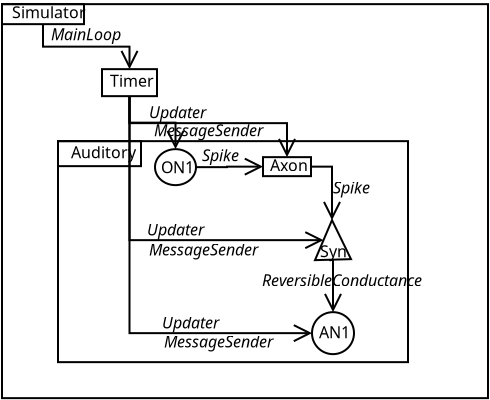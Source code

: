 <?xml version="1.0" encoding="UTF-8"?>
<dia:diagram xmlns:dia="http://www.lysator.liu.se/~alla/dia/">
  <dia:layer name="Background" visible="true">
    <dia:object type="Standard - Box" version="0" id="O0">
      <dia:attribute name="obj_pos">
        <dia:point val="4.5,3.55"/>
      </dia:attribute>
      <dia:attribute name="obj_bb">
        <dia:rectangle val="4.45,3.5;28.85,23.3"/>
      </dia:attribute>
      <dia:attribute name="elem_corner">
        <dia:point val="4.5,3.55"/>
      </dia:attribute>
      <dia:attribute name="elem_width">
        <dia:real val="24.3"/>
      </dia:attribute>
      <dia:attribute name="elem_height">
        <dia:real val="19.7"/>
      </dia:attribute>
      <dia:attribute name="show_background">
        <dia:boolean val="false"/>
      </dia:attribute>
    </dia:object>
    <dia:object type="Standard - Text" version="0" id="O1">
      <dia:attribute name="obj_pos">
        <dia:point val="5,4.25"/>
      </dia:attribute>
      <dia:attribute name="obj_bb">
        <dia:rectangle val="5,3.5;8.15,4.7"/>
      </dia:attribute>
      <dia:attribute name="text">
        <dia:composite type="text">
          <dia:attribute name="string">
            <dia:string>#Simulator#</dia:string>
          </dia:attribute>
          <dia:attribute name="font">
            <dia:font family="sans" style="0" name="Helvetica"/>
          </dia:attribute>
          <dia:attribute name="height">
            <dia:real val="1"/>
          </dia:attribute>
          <dia:attribute name="pos">
            <dia:point val="5,4.25"/>
          </dia:attribute>
          <dia:attribute name="color">
            <dia:color val="#000000"/>
          </dia:attribute>
          <dia:attribute name="alignment">
            <dia:enum val="0"/>
          </dia:attribute>
        </dia:composite>
      </dia:attribute>
    </dia:object>
    <dia:object type="Standard - Box" version="0" id="O2">
      <dia:attribute name="obj_pos">
        <dia:point val="9.5,6.8"/>
      </dia:attribute>
      <dia:attribute name="obj_bb">
        <dia:rectangle val="9.45,6.75;12.3,8.2"/>
      </dia:attribute>
      <dia:attribute name="elem_corner">
        <dia:point val="9.5,6.8"/>
      </dia:attribute>
      <dia:attribute name="elem_width">
        <dia:real val="2.75"/>
      </dia:attribute>
      <dia:attribute name="elem_height">
        <dia:real val="1.35"/>
      </dia:attribute>
      <dia:attribute name="show_background">
        <dia:boolean val="false"/>
      </dia:attribute>
    </dia:object>
    <dia:object type="Standard - Text" version="0" id="O3">
      <dia:attribute name="obj_pos">
        <dia:point val="9.9,7.675"/>
      </dia:attribute>
      <dia:attribute name="obj_bb">
        <dia:rectangle val="9.9,6.925;11.8,8.125"/>
      </dia:attribute>
      <dia:attribute name="text">
        <dia:composite type="text">
          <dia:attribute name="string">
            <dia:string>#Timer#</dia:string>
          </dia:attribute>
          <dia:attribute name="font">
            <dia:font family="sans" style="0" name="Helvetica"/>
          </dia:attribute>
          <dia:attribute name="height">
            <dia:real val="1"/>
          </dia:attribute>
          <dia:attribute name="pos">
            <dia:point val="9.9,7.675"/>
          </dia:attribute>
          <dia:attribute name="color">
            <dia:color val="#000000"/>
          </dia:attribute>
          <dia:attribute name="alignment">
            <dia:enum val="0"/>
          </dia:attribute>
        </dia:composite>
      </dia:attribute>
    </dia:object>
    <dia:object type="Standard - Box" version="0" id="O4">
      <dia:attribute name="obj_pos">
        <dia:point val="4.5,3.55"/>
      </dia:attribute>
      <dia:attribute name="obj_bb">
        <dia:rectangle val="4.45,3.5;8.65,4.6"/>
      </dia:attribute>
      <dia:attribute name="elem_corner">
        <dia:point val="4.5,3.55"/>
      </dia:attribute>
      <dia:attribute name="elem_width">
        <dia:real val="4.1"/>
      </dia:attribute>
      <dia:attribute name="elem_height">
        <dia:real val="1"/>
      </dia:attribute>
      <dia:attribute name="show_background">
        <dia:boolean val="false"/>
      </dia:attribute>
    </dia:object>
    <dia:object type="Standard - ZigZagLine" version="0" id="O5">
      <dia:attribute name="obj_pos">
        <dia:point val="6.55,4.55"/>
      </dia:attribute>
      <dia:attribute name="obj_bb">
        <dia:rectangle val="6.5,4.5;11.675,6.85"/>
      </dia:attribute>
      <dia:attribute name="orth_points">
        <dia:point val="6.55,4.55"/>
        <dia:point val="6.55,5.675"/>
        <dia:point val="10.875,5.675"/>
        <dia:point val="10.875,6.8"/>
      </dia:attribute>
      <dia:attribute name="orth_orient">
        <dia:enum val="1"/>
        <dia:enum val="0"/>
        <dia:enum val="1"/>
      </dia:attribute>
      <dia:attribute name="end_arrow">
        <dia:enum val="1"/>
      </dia:attribute>
      <dia:attribute name="end_arrow_length">
        <dia:real val="0.8"/>
      </dia:attribute>
      <dia:attribute name="end_arrow_width">
        <dia:real val="0.8"/>
      </dia:attribute>
      <dia:connections>
        <dia:connection handle="0" to="O4" connection="6"/>
        <dia:connection handle="1" to="O2" connection="1"/>
      </dia:connections>
    </dia:object>
    <dia:object type="Standard - Text" version="0" id="O6">
      <dia:attribute name="obj_pos">
        <dia:point val="7.05,5.3"/>
      </dia:attribute>
      <dia:attribute name="obj_bb">
        <dia:rectangle val="7.05,4.7;7.05,5.7"/>
      </dia:attribute>
      <dia:attribute name="text">
        <dia:composite type="text">
          <dia:attribute name="string">
            <dia:string>##</dia:string>
          </dia:attribute>
          <dia:attribute name="font">
            <dia:font family="sans" style="0" name="Helvetica"/>
          </dia:attribute>
          <dia:attribute name="height">
            <dia:real val="0.8"/>
          </dia:attribute>
          <dia:attribute name="pos">
            <dia:point val="7.05,5.3"/>
          </dia:attribute>
          <dia:attribute name="color">
            <dia:color val="#000000"/>
          </dia:attribute>
          <dia:attribute name="alignment">
            <dia:enum val="0"/>
          </dia:attribute>
        </dia:composite>
      </dia:attribute>
    </dia:object>
    <dia:object type="Standard - Text" version="0" id="O7">
      <dia:attribute name="obj_pos">
        <dia:point val="6.95,5.35"/>
      </dia:attribute>
      <dia:attribute name="obj_bb">
        <dia:rectangle val="6.95,4.6;10.2,5.8"/>
      </dia:attribute>
      <dia:attribute name="text">
        <dia:composite type="text">
          <dia:attribute name="string">
            <dia:string>#MainLoop#</dia:string>
          </dia:attribute>
          <dia:attribute name="font">
            <dia:font family="sans" style="8" name="Helvetica"/>
          </dia:attribute>
          <dia:attribute name="height">
            <dia:real val="1"/>
          </dia:attribute>
          <dia:attribute name="pos">
            <dia:point val="6.95,5.35"/>
          </dia:attribute>
          <dia:attribute name="color">
            <dia:color val="#000000"/>
          </dia:attribute>
          <dia:attribute name="alignment">
            <dia:enum val="0"/>
          </dia:attribute>
        </dia:composite>
      </dia:attribute>
    </dia:object>
    <dia:object type="Standard - Box" version="0" id="O8">
      <dia:attribute name="obj_pos">
        <dia:point val="7.3,10.4"/>
      </dia:attribute>
      <dia:attribute name="obj_bb">
        <dia:rectangle val="7.25,10.35;24.85,21.5"/>
      </dia:attribute>
      <dia:attribute name="elem_corner">
        <dia:point val="7.3,10.4"/>
      </dia:attribute>
      <dia:attribute name="elem_width">
        <dia:real val="17.5"/>
      </dia:attribute>
      <dia:attribute name="elem_height">
        <dia:real val="11.05"/>
      </dia:attribute>
      <dia:attribute name="show_background">
        <dia:boolean val="false"/>
      </dia:attribute>
    </dia:object>
    <dia:object type="Standard - Box" version="0" id="O9">
      <dia:attribute name="obj_pos">
        <dia:point val="7.3,10.4"/>
      </dia:attribute>
      <dia:attribute name="obj_bb">
        <dia:rectangle val="7.25,10.35;11.5,11.7"/>
      </dia:attribute>
      <dia:attribute name="elem_corner">
        <dia:point val="7.3,10.4"/>
      </dia:attribute>
      <dia:attribute name="elem_width">
        <dia:real val="4.15"/>
      </dia:attribute>
      <dia:attribute name="elem_height">
        <dia:real val="1.25"/>
      </dia:attribute>
      <dia:attribute name="show_background">
        <dia:boolean val="false"/>
      </dia:attribute>
    </dia:object>
    <dia:object type="Standard - Text" version="0" id="O10">
      <dia:attribute name="obj_pos">
        <dia:point val="7.95,11.25"/>
      </dia:attribute>
      <dia:attribute name="obj_bb">
        <dia:rectangle val="7.95,10.5;10.7,11.7"/>
      </dia:attribute>
      <dia:attribute name="text">
        <dia:composite type="text">
          <dia:attribute name="string">
            <dia:string>#Auditory#</dia:string>
          </dia:attribute>
          <dia:attribute name="font">
            <dia:font family="sans" style="0" name="Helvetica"/>
          </dia:attribute>
          <dia:attribute name="height">
            <dia:real val="1"/>
          </dia:attribute>
          <dia:attribute name="pos">
            <dia:point val="7.95,11.25"/>
          </dia:attribute>
          <dia:attribute name="color">
            <dia:color val="#000000"/>
          </dia:attribute>
          <dia:attribute name="alignment">
            <dia:enum val="0"/>
          </dia:attribute>
        </dia:composite>
      </dia:attribute>
    </dia:object>
    <dia:object type="Standard - Text" version="0" id="O11">
      <dia:attribute name="obj_pos">
        <dia:point val="12.45,12"/>
      </dia:attribute>
      <dia:attribute name="obj_bb">
        <dia:rectangle val="12.45,11.25;13.95,12.45"/>
      </dia:attribute>
      <dia:attribute name="text">
        <dia:composite type="text">
          <dia:attribute name="string">
            <dia:string>#ON1#</dia:string>
          </dia:attribute>
          <dia:attribute name="font">
            <dia:font family="sans" style="0" name="Helvetica"/>
          </dia:attribute>
          <dia:attribute name="height">
            <dia:real val="1"/>
          </dia:attribute>
          <dia:attribute name="pos">
            <dia:point val="12.45,12"/>
          </dia:attribute>
          <dia:attribute name="color">
            <dia:color val="#000000"/>
          </dia:attribute>
          <dia:attribute name="alignment">
            <dia:enum val="0"/>
          </dia:attribute>
        </dia:composite>
      </dia:attribute>
    </dia:object>
    <dia:object type="Standard - ZigZagLine" version="0" id="O12">
      <dia:attribute name="obj_pos">
        <dia:point val="10.875,8.15"/>
      </dia:attribute>
      <dia:attribute name="obj_bb">
        <dia:rectangle val="10.825,8.1;13.975,10.85"/>
      </dia:attribute>
      <dia:attribute name="orth_points">
        <dia:point val="10.875,8.15"/>
        <dia:point val="10.875,9.475"/>
        <dia:point val="13.175,9.475"/>
        <dia:point val="13.175,10.8"/>
      </dia:attribute>
      <dia:attribute name="orth_orient">
        <dia:enum val="1"/>
        <dia:enum val="0"/>
        <dia:enum val="1"/>
      </dia:attribute>
      <dia:attribute name="end_arrow">
        <dia:enum val="1"/>
      </dia:attribute>
      <dia:attribute name="end_arrow_length">
        <dia:real val="0.8"/>
      </dia:attribute>
      <dia:attribute name="end_arrow_width">
        <dia:real val="0.8"/>
      </dia:attribute>
      <dia:connections>
        <dia:connection handle="0" to="O2" connection="6"/>
        <dia:connection handle="1" to="O16" connection="1"/>
      </dia:connections>
    </dia:object>
    <dia:object type="Standard - Text" version="0" id="O13">
      <dia:attribute name="obj_pos">
        <dia:point val="11.85,9.25"/>
      </dia:attribute>
      <dia:attribute name="obj_bb">
        <dia:rectangle val="11.826,8.476;14.5,9.748"/>
      </dia:attribute>
      <dia:attribute name="text">
        <dia:composite type="text">
          <dia:attribute name="string">
            <dia:string>#Updater#</dia:string>
          </dia:attribute>
          <dia:attribute name="font">
            <dia:font family="sans" style="8" name="Helvetica"/>
          </dia:attribute>
          <dia:attribute name="height">
            <dia:real val="1"/>
          </dia:attribute>
          <dia:attribute name="pos">
            <dia:point val="11.85,9.25"/>
          </dia:attribute>
          <dia:attribute name="color">
            <dia:color val="#000000"/>
          </dia:attribute>
          <dia:attribute name="alignment">
            <dia:enum val="0"/>
          </dia:attribute>
        </dia:composite>
      </dia:attribute>
    </dia:object>
    <dia:object type="Standard - Text" version="0" id="O14">
      <dia:attribute name="obj_pos">
        <dia:point val="12.1,10.15"/>
      </dia:attribute>
      <dia:attribute name="obj_bb">
        <dia:rectangle val="12.1,9.4;17.85,10.6"/>
      </dia:attribute>
      <dia:attribute name="text">
        <dia:composite type="text">
          <dia:attribute name="string">
            <dia:string>#MessageSender#</dia:string>
          </dia:attribute>
          <dia:attribute name="font">
            <dia:font family="sans" style="8" name="Helvetica"/>
          </dia:attribute>
          <dia:attribute name="height">
            <dia:real val="1"/>
          </dia:attribute>
          <dia:attribute name="pos">
            <dia:point val="12.1,10.15"/>
          </dia:attribute>
          <dia:attribute name="color">
            <dia:color val="#000000"/>
          </dia:attribute>
          <dia:attribute name="alignment">
            <dia:enum val="0"/>
          </dia:attribute>
        </dia:composite>
      </dia:attribute>
    </dia:object>
    <dia:object type="Standard - Text" version="0" id="O15">
      <dia:attribute name="obj_pos">
        <dia:point val="20.35,20.25"/>
      </dia:attribute>
      <dia:attribute name="obj_bb">
        <dia:rectangle val="20.35,19.5;21.7,20.7"/>
      </dia:attribute>
      <dia:attribute name="text">
        <dia:composite type="text">
          <dia:attribute name="string">
            <dia:string>#AN1#</dia:string>
          </dia:attribute>
          <dia:attribute name="font">
            <dia:font family="sans" style="0" name="Helvetica"/>
          </dia:attribute>
          <dia:attribute name="height">
            <dia:real val="1"/>
          </dia:attribute>
          <dia:attribute name="pos">
            <dia:point val="20.35,20.25"/>
          </dia:attribute>
          <dia:attribute name="color">
            <dia:color val="#000000"/>
          </dia:attribute>
          <dia:attribute name="alignment">
            <dia:enum val="0"/>
          </dia:attribute>
        </dia:composite>
      </dia:attribute>
    </dia:object>
    <dia:object type="Standard - Ellipse" version="0" id="O16">
      <dia:attribute name="obj_pos">
        <dia:point val="12.15,10.8"/>
      </dia:attribute>
      <dia:attribute name="obj_bb">
        <dia:rectangle val="12.1,10.75;14.25,12.65"/>
      </dia:attribute>
      <dia:attribute name="elem_corner">
        <dia:point val="12.15,10.8"/>
      </dia:attribute>
      <dia:attribute name="elem_width">
        <dia:real val="2.05"/>
      </dia:attribute>
      <dia:attribute name="elem_height">
        <dia:real val="1.8"/>
      </dia:attribute>
      <dia:attribute name="show_background">
        <dia:boolean val="false"/>
      </dia:attribute>
    </dia:object>
    <dia:object type="Standard - Ellipse" version="0" id="O17">
      <dia:attribute name="obj_pos">
        <dia:point val="20,18.95"/>
      </dia:attribute>
      <dia:attribute name="obj_bb">
        <dia:rectangle val="19.95,18.9;22.15,21.1"/>
      </dia:attribute>
      <dia:attribute name="elem_corner">
        <dia:point val="20,18.95"/>
      </dia:attribute>
      <dia:attribute name="elem_width">
        <dia:real val="2.1"/>
      </dia:attribute>
      <dia:attribute name="elem_height">
        <dia:real val="2.1"/>
      </dia:attribute>
      <dia:attribute name="show_background">
        <dia:boolean val="false"/>
      </dia:attribute>
    </dia:object>
    <dia:object type="Standard - Polygon" version="0" id="O18">
      <dia:attribute name="obj_pos">
        <dia:point val="20.15,16.35"/>
      </dia:attribute>
      <dia:attribute name="obj_bb">
        <dia:rectangle val="20.073,14.229;22.029,16.402"/>
      </dia:attribute>
      <dia:attribute name="poly_points">
        <dia:point val="20.15,16.35"/>
        <dia:point val="21,14.35"/>
        <dia:point val="21.95,16.3"/>
      </dia:attribute>
      <dia:attribute name="show_background">
        <dia:boolean val="true"/>
      </dia:attribute>
    </dia:object>
    <dia:object type="Standard - ZigZagLine" version="0" id="O19">
      <dia:attribute name="obj_pos">
        <dia:point val="21.05,16.325"/>
      </dia:attribute>
      <dia:attribute name="obj_bb">
        <dia:rectangle val="21,16.325;21.1,19.021"/>
      </dia:attribute>
      <dia:attribute name="orth_points">
        <dia:point val="21.05,16.325"/>
        <dia:point val="21.05,16.325"/>
        <dia:point val="21.05,18.95"/>
        <dia:point val="21.05,18.95"/>
      </dia:attribute>
      <dia:attribute name="orth_orient">
        <dia:enum val="0"/>
        <dia:enum val="1"/>
        <dia:enum val="0"/>
      </dia:attribute>
      <dia:attribute name="end_arrow">
        <dia:enum val="1"/>
      </dia:attribute>
      <dia:attribute name="end_arrow_length">
        <dia:real val="0.8"/>
      </dia:attribute>
      <dia:attribute name="end_arrow_width">
        <dia:real val="0.8"/>
      </dia:attribute>
      <dia:connections>
        <dia:connection handle="0" to="O18" connection="5"/>
        <dia:connection handle="1" to="O17" connection="1"/>
      </dia:connections>
    </dia:object>
    <dia:object type="Standard - Text" version="0" id="O20">
      <dia:attribute name="obj_pos">
        <dia:point val="14.5,11.4"/>
      </dia:attribute>
      <dia:attribute name="obj_bb">
        <dia:rectangle val="14.5,10.65;16.35,11.85"/>
      </dia:attribute>
      <dia:attribute name="text">
        <dia:composite type="text">
          <dia:attribute name="string">
            <dia:string>#Spike#</dia:string>
          </dia:attribute>
          <dia:attribute name="font">
            <dia:font family="sans" style="8" name="Helvetica"/>
          </dia:attribute>
          <dia:attribute name="height">
            <dia:real val="1"/>
          </dia:attribute>
          <dia:attribute name="pos">
            <dia:point val="14.5,11.4"/>
          </dia:attribute>
          <dia:attribute name="color">
            <dia:color val="#000000"/>
          </dia:attribute>
          <dia:attribute name="alignment">
            <dia:enum val="0"/>
          </dia:attribute>
        </dia:composite>
      </dia:attribute>
    </dia:object>
    <dia:object type="Standard - Text" version="0" id="O21">
      <dia:attribute name="obj_pos">
        <dia:point val="17.5,17.65"/>
      </dia:attribute>
      <dia:attribute name="obj_bb">
        <dia:rectangle val="17.5,16.9;25.6,18.1"/>
      </dia:attribute>
      <dia:attribute name="text">
        <dia:composite type="text">
          <dia:attribute name="string">
            <dia:string>#ReversibleConductance#</dia:string>
          </dia:attribute>
          <dia:attribute name="font">
            <dia:font family="sans" style="8" name="Helvetica"/>
          </dia:attribute>
          <dia:attribute name="height">
            <dia:real val="1"/>
          </dia:attribute>
          <dia:attribute name="pos">
            <dia:point val="17.5,17.65"/>
          </dia:attribute>
          <dia:attribute name="color">
            <dia:color val="#000000"/>
          </dia:attribute>
          <dia:attribute name="alignment">
            <dia:enum val="0"/>
          </dia:attribute>
        </dia:composite>
      </dia:attribute>
    </dia:object>
    <dia:object type="Standard - ZigZagLine" version="0" id="O22">
      <dia:attribute name="obj_pos">
        <dia:point val="10.875,8.15"/>
      </dia:attribute>
      <dia:attribute name="obj_bb">
        <dia:rectangle val="10.825,8.1;20.625,16.15"/>
      </dia:attribute>
      <dia:attribute name="orth_points">
        <dia:point val="10.875,8.15"/>
        <dia:point val="10.875,15.35"/>
        <dia:point val="20.575,15.35"/>
      </dia:attribute>
      <dia:attribute name="orth_orient">
        <dia:enum val="1"/>
        <dia:enum val="0"/>
      </dia:attribute>
      <dia:attribute name="end_arrow">
        <dia:enum val="1"/>
      </dia:attribute>
      <dia:attribute name="end_arrow_length">
        <dia:real val="0.8"/>
      </dia:attribute>
      <dia:attribute name="end_arrow_width">
        <dia:real val="0.8"/>
      </dia:attribute>
      <dia:connections>
        <dia:connection handle="0" to="O2" connection="6"/>
        <dia:connection handle="1" to="O18" connection="1"/>
      </dia:connections>
    </dia:object>
    <dia:object type="Standard - ZigZagLine" version="0" id="O23">
      <dia:attribute name="obj_pos">
        <dia:point val="10.875,8.15"/>
      </dia:attribute>
      <dia:attribute name="obj_bb">
        <dia:rectangle val="10.825,8.1;20.05,20.8"/>
      </dia:attribute>
      <dia:attribute name="orth_points">
        <dia:point val="10.875,8.15"/>
        <dia:point val="10.875,20"/>
        <dia:point val="20,20"/>
      </dia:attribute>
      <dia:attribute name="orth_orient">
        <dia:enum val="1"/>
        <dia:enum val="0"/>
      </dia:attribute>
      <dia:attribute name="end_arrow">
        <dia:enum val="1"/>
      </dia:attribute>
      <dia:attribute name="end_arrow_length">
        <dia:real val="0.8"/>
      </dia:attribute>
      <dia:attribute name="end_arrow_width">
        <dia:real val="0.8"/>
      </dia:attribute>
      <dia:connections>
        <dia:connection handle="0" to="O2" connection="6"/>
        <dia:connection handle="1" to="O17" connection="3"/>
      </dia:connections>
    </dia:object>
    <dia:object type="Standard - Text" version="0" id="O24">
      <dia:attribute name="obj_pos">
        <dia:point val="12.505,19.77"/>
      </dia:attribute>
      <dia:attribute name="obj_bb">
        <dia:rectangle val="12.481,18.996;15.155,20.267"/>
      </dia:attribute>
      <dia:attribute name="text">
        <dia:composite type="text">
          <dia:attribute name="string">
            <dia:string>#Updater#</dia:string>
          </dia:attribute>
          <dia:attribute name="font">
            <dia:font family="sans" style="8" name="Helvetica"/>
          </dia:attribute>
          <dia:attribute name="height">
            <dia:real val="1"/>
          </dia:attribute>
          <dia:attribute name="pos">
            <dia:point val="12.505,19.77"/>
          </dia:attribute>
          <dia:attribute name="color">
            <dia:color val="#000000"/>
          </dia:attribute>
          <dia:attribute name="alignment">
            <dia:enum val="0"/>
          </dia:attribute>
        </dia:composite>
      </dia:attribute>
    </dia:object>
    <dia:object type="Standard - Text" version="0" id="O25">
      <dia:attribute name="obj_pos">
        <dia:point val="11.755,15.12"/>
      </dia:attribute>
      <dia:attribute name="obj_bb">
        <dia:rectangle val="11.731,14.346;14.405,15.617"/>
      </dia:attribute>
      <dia:attribute name="text">
        <dia:composite type="text">
          <dia:attribute name="string">
            <dia:string>#Updater#</dia:string>
          </dia:attribute>
          <dia:attribute name="font">
            <dia:font family="sans" style="8" name="Helvetica"/>
          </dia:attribute>
          <dia:attribute name="height">
            <dia:real val="1"/>
          </dia:attribute>
          <dia:attribute name="pos">
            <dia:point val="11.755,15.12"/>
          </dia:attribute>
          <dia:attribute name="color">
            <dia:color val="#000000"/>
          </dia:attribute>
          <dia:attribute name="alignment">
            <dia:enum val="0"/>
          </dia:attribute>
        </dia:composite>
      </dia:attribute>
    </dia:object>
    <dia:object type="Standard - Text" version="0" id="O26">
      <dia:attribute name="obj_pos">
        <dia:point val="11.855,16.12"/>
      </dia:attribute>
      <dia:attribute name="obj_bb">
        <dia:rectangle val="11.855,15.37;17.605,16.57"/>
      </dia:attribute>
      <dia:attribute name="text">
        <dia:composite type="text">
          <dia:attribute name="string">
            <dia:string>#MessageSender#</dia:string>
          </dia:attribute>
          <dia:attribute name="font">
            <dia:font family="sans" style="8" name="Helvetica"/>
          </dia:attribute>
          <dia:attribute name="height">
            <dia:real val="1"/>
          </dia:attribute>
          <dia:attribute name="pos">
            <dia:point val="11.855,16.12"/>
          </dia:attribute>
          <dia:attribute name="color">
            <dia:color val="#000000"/>
          </dia:attribute>
          <dia:attribute name="alignment">
            <dia:enum val="0"/>
          </dia:attribute>
        </dia:composite>
      </dia:attribute>
    </dia:object>
    <dia:object type="Standard - Text" version="0" id="O27">
      <dia:attribute name="obj_pos">
        <dia:point val="12.605,20.72"/>
      </dia:attribute>
      <dia:attribute name="obj_bb">
        <dia:rectangle val="12.605,19.97;18.355,21.17"/>
      </dia:attribute>
      <dia:attribute name="text">
        <dia:composite type="text">
          <dia:attribute name="string">
            <dia:string>#MessageSender#</dia:string>
          </dia:attribute>
          <dia:attribute name="font">
            <dia:font family="sans" style="8" name="Helvetica"/>
          </dia:attribute>
          <dia:attribute name="height">
            <dia:real val="1"/>
          </dia:attribute>
          <dia:attribute name="pos">
            <dia:point val="12.605,20.72"/>
          </dia:attribute>
          <dia:attribute name="color">
            <dia:color val="#000000"/>
          </dia:attribute>
          <dia:attribute name="alignment">
            <dia:enum val="0"/>
          </dia:attribute>
        </dia:composite>
      </dia:attribute>
    </dia:object>
    <dia:object type="Standard - Text" version="0" id="O28">
      <dia:attribute name="obj_pos">
        <dia:point val="20.4,16.2"/>
      </dia:attribute>
      <dia:attribute name="obj_bb">
        <dia:rectangle val="20.4,15.45;21.7,16.65"/>
      </dia:attribute>
      <dia:attribute name="text">
        <dia:composite type="text">
          <dia:attribute name="string">
            <dia:string>#Syn#</dia:string>
          </dia:attribute>
          <dia:attribute name="font">
            <dia:font family="sans" style="0" name="Helvetica"/>
          </dia:attribute>
          <dia:attribute name="height">
            <dia:real val="1"/>
          </dia:attribute>
          <dia:attribute name="pos">
            <dia:point val="20.4,16.2"/>
          </dia:attribute>
          <dia:attribute name="color">
            <dia:color val="#000000"/>
          </dia:attribute>
          <dia:attribute name="alignment">
            <dia:enum val="0"/>
          </dia:attribute>
        </dia:composite>
      </dia:attribute>
    </dia:object>
    <dia:object type="Standard - Box" version="0" id="O29">
      <dia:attribute name="obj_pos">
        <dia:point val="17.55,11.2"/>
      </dia:attribute>
      <dia:attribute name="obj_bb">
        <dia:rectangle val="17.5,11.15;20,12.2"/>
      </dia:attribute>
      <dia:attribute name="elem_corner">
        <dia:point val="17.55,11.2"/>
      </dia:attribute>
      <dia:attribute name="elem_width">
        <dia:real val="2.4"/>
      </dia:attribute>
      <dia:attribute name="elem_height">
        <dia:real val="0.95"/>
      </dia:attribute>
      <dia:attribute name="show_background">
        <dia:boolean val="false"/>
      </dia:attribute>
    </dia:object>
    <dia:object type="Standard - Text" version="0" id="O30">
      <dia:attribute name="obj_pos">
        <dia:point val="17.9,11.9"/>
      </dia:attribute>
      <dia:attribute name="obj_bb">
        <dia:rectangle val="17.9,11.15;19.55,12.35"/>
      </dia:attribute>
      <dia:attribute name="text">
        <dia:composite type="text">
          <dia:attribute name="string">
            <dia:string>#Axon#</dia:string>
          </dia:attribute>
          <dia:attribute name="font">
            <dia:font family="sans" style="0" name="Helvetica"/>
          </dia:attribute>
          <dia:attribute name="height">
            <dia:real val="1"/>
          </dia:attribute>
          <dia:attribute name="pos">
            <dia:point val="17.9,11.9"/>
          </dia:attribute>
          <dia:attribute name="color">
            <dia:color val="#000000"/>
          </dia:attribute>
          <dia:attribute name="alignment">
            <dia:enum val="0"/>
          </dia:attribute>
        </dia:composite>
      </dia:attribute>
    </dia:object>
    <dia:object type="Standard - ZigZagLine" version="0" id="O31">
      <dia:attribute name="obj_pos">
        <dia:point val="14.2,11.7"/>
      </dia:attribute>
      <dia:attribute name="obj_bb">
        <dia:rectangle val="14.15,10.875;17.6,12.475"/>
      </dia:attribute>
      <dia:attribute name="orth_points">
        <dia:point val="14.2,11.7"/>
        <dia:point val="15.75,11.7"/>
        <dia:point val="15.75,11.675"/>
        <dia:point val="17.55,11.675"/>
      </dia:attribute>
      <dia:attribute name="orth_orient">
        <dia:enum val="0"/>
        <dia:enum val="1"/>
        <dia:enum val="0"/>
      </dia:attribute>
      <dia:attribute name="autorouting">
        <dia:boolean val="false"/>
      </dia:attribute>
      <dia:attribute name="end_arrow">
        <dia:enum val="1"/>
      </dia:attribute>
      <dia:attribute name="end_arrow_length">
        <dia:real val="0.8"/>
      </dia:attribute>
      <dia:attribute name="end_arrow_width">
        <dia:real val="0.8"/>
      </dia:attribute>
      <dia:connections>
        <dia:connection handle="0" to="O16" connection="4"/>
        <dia:connection handle="1" to="O29" connection="3"/>
      </dia:connections>
    </dia:object>
    <dia:object type="Standard - ZigZagLine" version="0" id="O32">
      <dia:attribute name="obj_pos">
        <dia:point val="19.95,11.675"/>
      </dia:attribute>
      <dia:attribute name="obj_bb">
        <dia:rectangle val="19.9,11.625;21.8,14.4"/>
      </dia:attribute>
      <dia:attribute name="orth_points">
        <dia:point val="19.95,11.675"/>
        <dia:point val="21,11.675"/>
        <dia:point val="21,14.35"/>
      </dia:attribute>
      <dia:attribute name="orth_orient">
        <dia:enum val="0"/>
        <dia:enum val="1"/>
      </dia:attribute>
      <dia:attribute name="end_arrow">
        <dia:enum val="1"/>
      </dia:attribute>
      <dia:attribute name="end_arrow_length">
        <dia:real val="0.8"/>
      </dia:attribute>
      <dia:attribute name="end_arrow_width">
        <dia:real val="0.8"/>
      </dia:attribute>
      <dia:connections>
        <dia:connection handle="0" to="O29" connection="4"/>
        <dia:connection handle="1" to="O18" connection="2"/>
      </dia:connections>
    </dia:object>
    <dia:object type="Standard - Text" version="0" id="O33">
      <dia:attribute name="obj_pos">
        <dia:point val="21.055,13.02"/>
      </dia:attribute>
      <dia:attribute name="obj_bb">
        <dia:rectangle val="21.055,12.27;22.905,13.47"/>
      </dia:attribute>
      <dia:attribute name="text">
        <dia:composite type="text">
          <dia:attribute name="string">
            <dia:string>#Spike#</dia:string>
          </dia:attribute>
          <dia:attribute name="font">
            <dia:font family="sans" style="8" name="Helvetica"/>
          </dia:attribute>
          <dia:attribute name="height">
            <dia:real val="1"/>
          </dia:attribute>
          <dia:attribute name="pos">
            <dia:point val="21.055,13.02"/>
          </dia:attribute>
          <dia:attribute name="color">
            <dia:color val="#000000"/>
          </dia:attribute>
          <dia:attribute name="alignment">
            <dia:enum val="0"/>
          </dia:attribute>
        </dia:composite>
      </dia:attribute>
    </dia:object>
    <dia:object type="Standard - ZigZagLine" version="0" id="O34">
      <dia:attribute name="obj_pos">
        <dia:point val="10.875,8.15"/>
      </dia:attribute>
      <dia:attribute name="obj_bb">
        <dia:rectangle val="10.825,8.1;19.55,11.25"/>
      </dia:attribute>
      <dia:attribute name="orth_points">
        <dia:point val="10.875,8.15"/>
        <dia:point val="10.875,9.5"/>
        <dia:point val="18.75,9.5"/>
        <dia:point val="18.75,11.2"/>
      </dia:attribute>
      <dia:attribute name="orth_orient">
        <dia:enum val="1"/>
        <dia:enum val="0"/>
        <dia:enum val="1"/>
      </dia:attribute>
      <dia:attribute name="autorouting">
        <dia:boolean val="false"/>
      </dia:attribute>
      <dia:attribute name="end_arrow">
        <dia:enum val="1"/>
      </dia:attribute>
      <dia:attribute name="end_arrow_length">
        <dia:real val="0.8"/>
      </dia:attribute>
      <dia:attribute name="end_arrow_width">
        <dia:real val="0.8"/>
      </dia:attribute>
      <dia:connections>
        <dia:connection handle="0" to="O2" connection="6"/>
        <dia:connection handle="1" to="O29" connection="1"/>
      </dia:connections>
    </dia:object>
  </dia:layer>
</dia:diagram>
